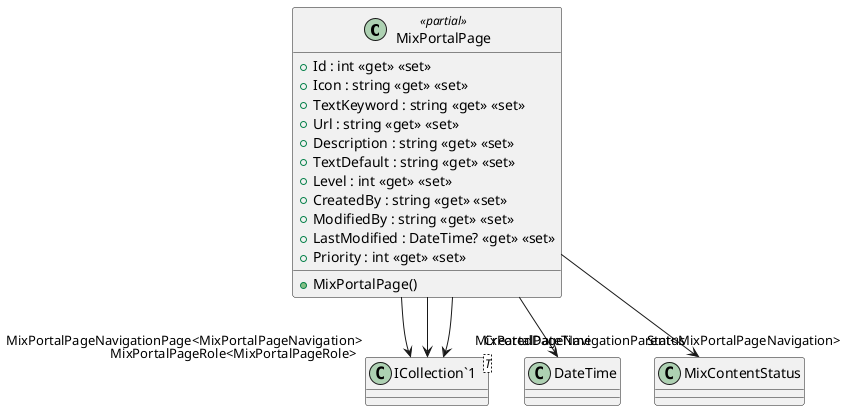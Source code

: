 @startuml
class MixPortalPage <<partial>> {
    + MixPortalPage()
    + Id : int <<get>> <<set>>
    + Icon : string <<get>> <<set>>
    + TextKeyword : string <<get>> <<set>>
    + Url : string <<get>> <<set>>
    + Description : string <<get>> <<set>>
    + TextDefault : string <<get>> <<set>>
    + Level : int <<get>> <<set>>
    + CreatedBy : string <<get>> <<set>>
    + ModifiedBy : string <<get>> <<set>>
    + LastModified : DateTime? <<get>> <<set>>
    + Priority : int <<get>> <<set>>
}
class "ICollection`1"<T> {
}
MixPortalPage --> "CreatedDateTime" DateTime
MixPortalPage --> "Status" MixContentStatus
MixPortalPage --> "MixPortalPageNavigationPage<MixPortalPageNavigation>" "ICollection`1"
MixPortalPage --> "MixPortalPageNavigationParent<MixPortalPageNavigation>" "ICollection`1"
MixPortalPage --> "MixPortalPageRole<MixPortalPageRole>" "ICollection`1"
@enduml
